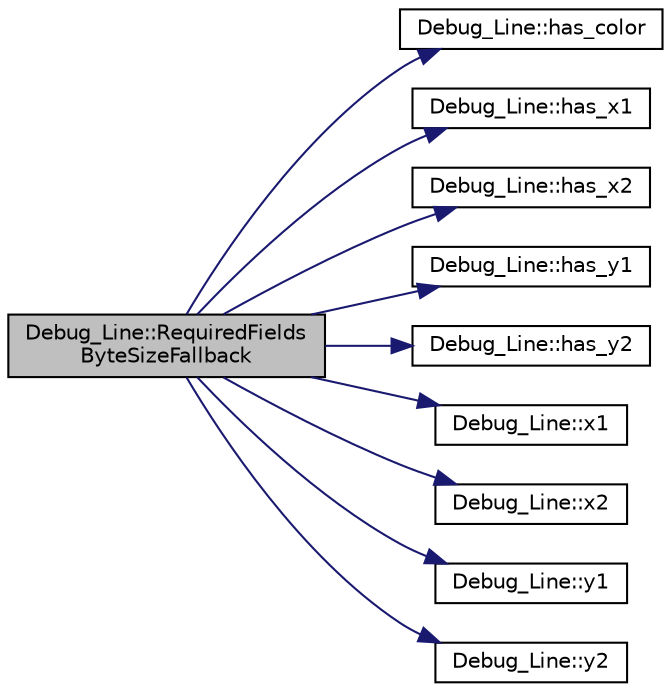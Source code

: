 digraph "Debug_Line::RequiredFieldsByteSizeFallback"
{
 // INTERACTIVE_SVG=YES
  edge [fontname="Helvetica",fontsize="10",labelfontname="Helvetica",labelfontsize="10"];
  node [fontname="Helvetica",fontsize="10",shape=record];
  rankdir="LR";
  Node1 [label="Debug_Line::RequiredFields\lByteSizeFallback",height=0.2,width=0.4,color="black", fillcolor="grey75", style="filled", fontcolor="black"];
  Node1 -> Node2 [color="midnightblue",fontsize="10",style="solid",fontname="Helvetica"];
  Node2 [label="Debug_Line::has_color",height=0.2,width=0.4,color="black", fillcolor="white", style="filled",URL="$d0/d2a/class_debug___line.html#ae1d7a7ef05b91074bba269cc76411b00"];
  Node1 -> Node3 [color="midnightblue",fontsize="10",style="solid",fontname="Helvetica"];
  Node3 [label="Debug_Line::has_x1",height=0.2,width=0.4,color="black", fillcolor="white", style="filled",URL="$d0/d2a/class_debug___line.html#a8ac1b38416f9fad19c7eb308ffe62bec"];
  Node1 -> Node4 [color="midnightblue",fontsize="10",style="solid",fontname="Helvetica"];
  Node4 [label="Debug_Line::has_x2",height=0.2,width=0.4,color="black", fillcolor="white", style="filled",URL="$d0/d2a/class_debug___line.html#a371237a8cda7c52eaf9720aaacee5177"];
  Node1 -> Node5 [color="midnightblue",fontsize="10",style="solid",fontname="Helvetica"];
  Node5 [label="Debug_Line::has_y1",height=0.2,width=0.4,color="black", fillcolor="white", style="filled",URL="$d0/d2a/class_debug___line.html#aa7485f88cf0be8752da08bbc6c140b5b"];
  Node1 -> Node6 [color="midnightblue",fontsize="10",style="solid",fontname="Helvetica"];
  Node6 [label="Debug_Line::has_y2",height=0.2,width=0.4,color="black", fillcolor="white", style="filled",URL="$d0/d2a/class_debug___line.html#afb7b0e17bba685bb2a3da16812ef48f2"];
  Node1 -> Node7 [color="midnightblue",fontsize="10",style="solid",fontname="Helvetica"];
  Node7 [label="Debug_Line::x1",height=0.2,width=0.4,color="black", fillcolor="white", style="filled",URL="$d0/d2a/class_debug___line.html#ac580ae6699afe0e4a344dba415841c09"];
  Node1 -> Node8 [color="midnightblue",fontsize="10",style="solid",fontname="Helvetica"];
  Node8 [label="Debug_Line::x2",height=0.2,width=0.4,color="black", fillcolor="white", style="filled",URL="$d0/d2a/class_debug___line.html#aa6acc7ce1d9394f8c99914a89efa3ec0"];
  Node1 -> Node9 [color="midnightblue",fontsize="10",style="solid",fontname="Helvetica"];
  Node9 [label="Debug_Line::y1",height=0.2,width=0.4,color="black", fillcolor="white", style="filled",URL="$d0/d2a/class_debug___line.html#af03d756cd6571ded850368d63ee981e2"];
  Node1 -> Node10 [color="midnightblue",fontsize="10",style="solid",fontname="Helvetica"];
  Node10 [label="Debug_Line::y2",height=0.2,width=0.4,color="black", fillcolor="white", style="filled",URL="$d0/d2a/class_debug___line.html#a143322913762ddfbd5dbcfd5fdda970a"];
}
